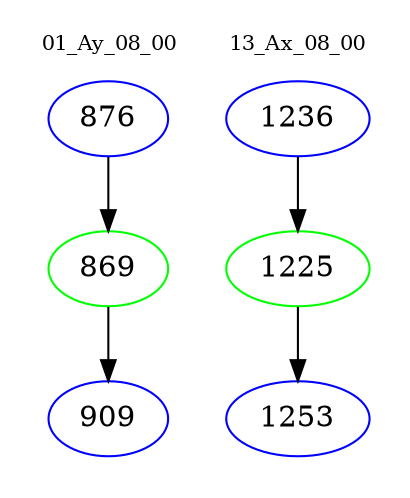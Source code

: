digraph{
subgraph cluster_0 {
color = white
label = "01_Ay_08_00";
fontsize=10;
T0_876 [label="876", color="blue"]
T0_876 -> T0_869 [color="black"]
T0_869 [label="869", color="green"]
T0_869 -> T0_909 [color="black"]
T0_909 [label="909", color="blue"]
}
subgraph cluster_1 {
color = white
label = "13_Ax_08_00";
fontsize=10;
T1_1236 [label="1236", color="blue"]
T1_1236 -> T1_1225 [color="black"]
T1_1225 [label="1225", color="green"]
T1_1225 -> T1_1253 [color="black"]
T1_1253 [label="1253", color="blue"]
}
}
